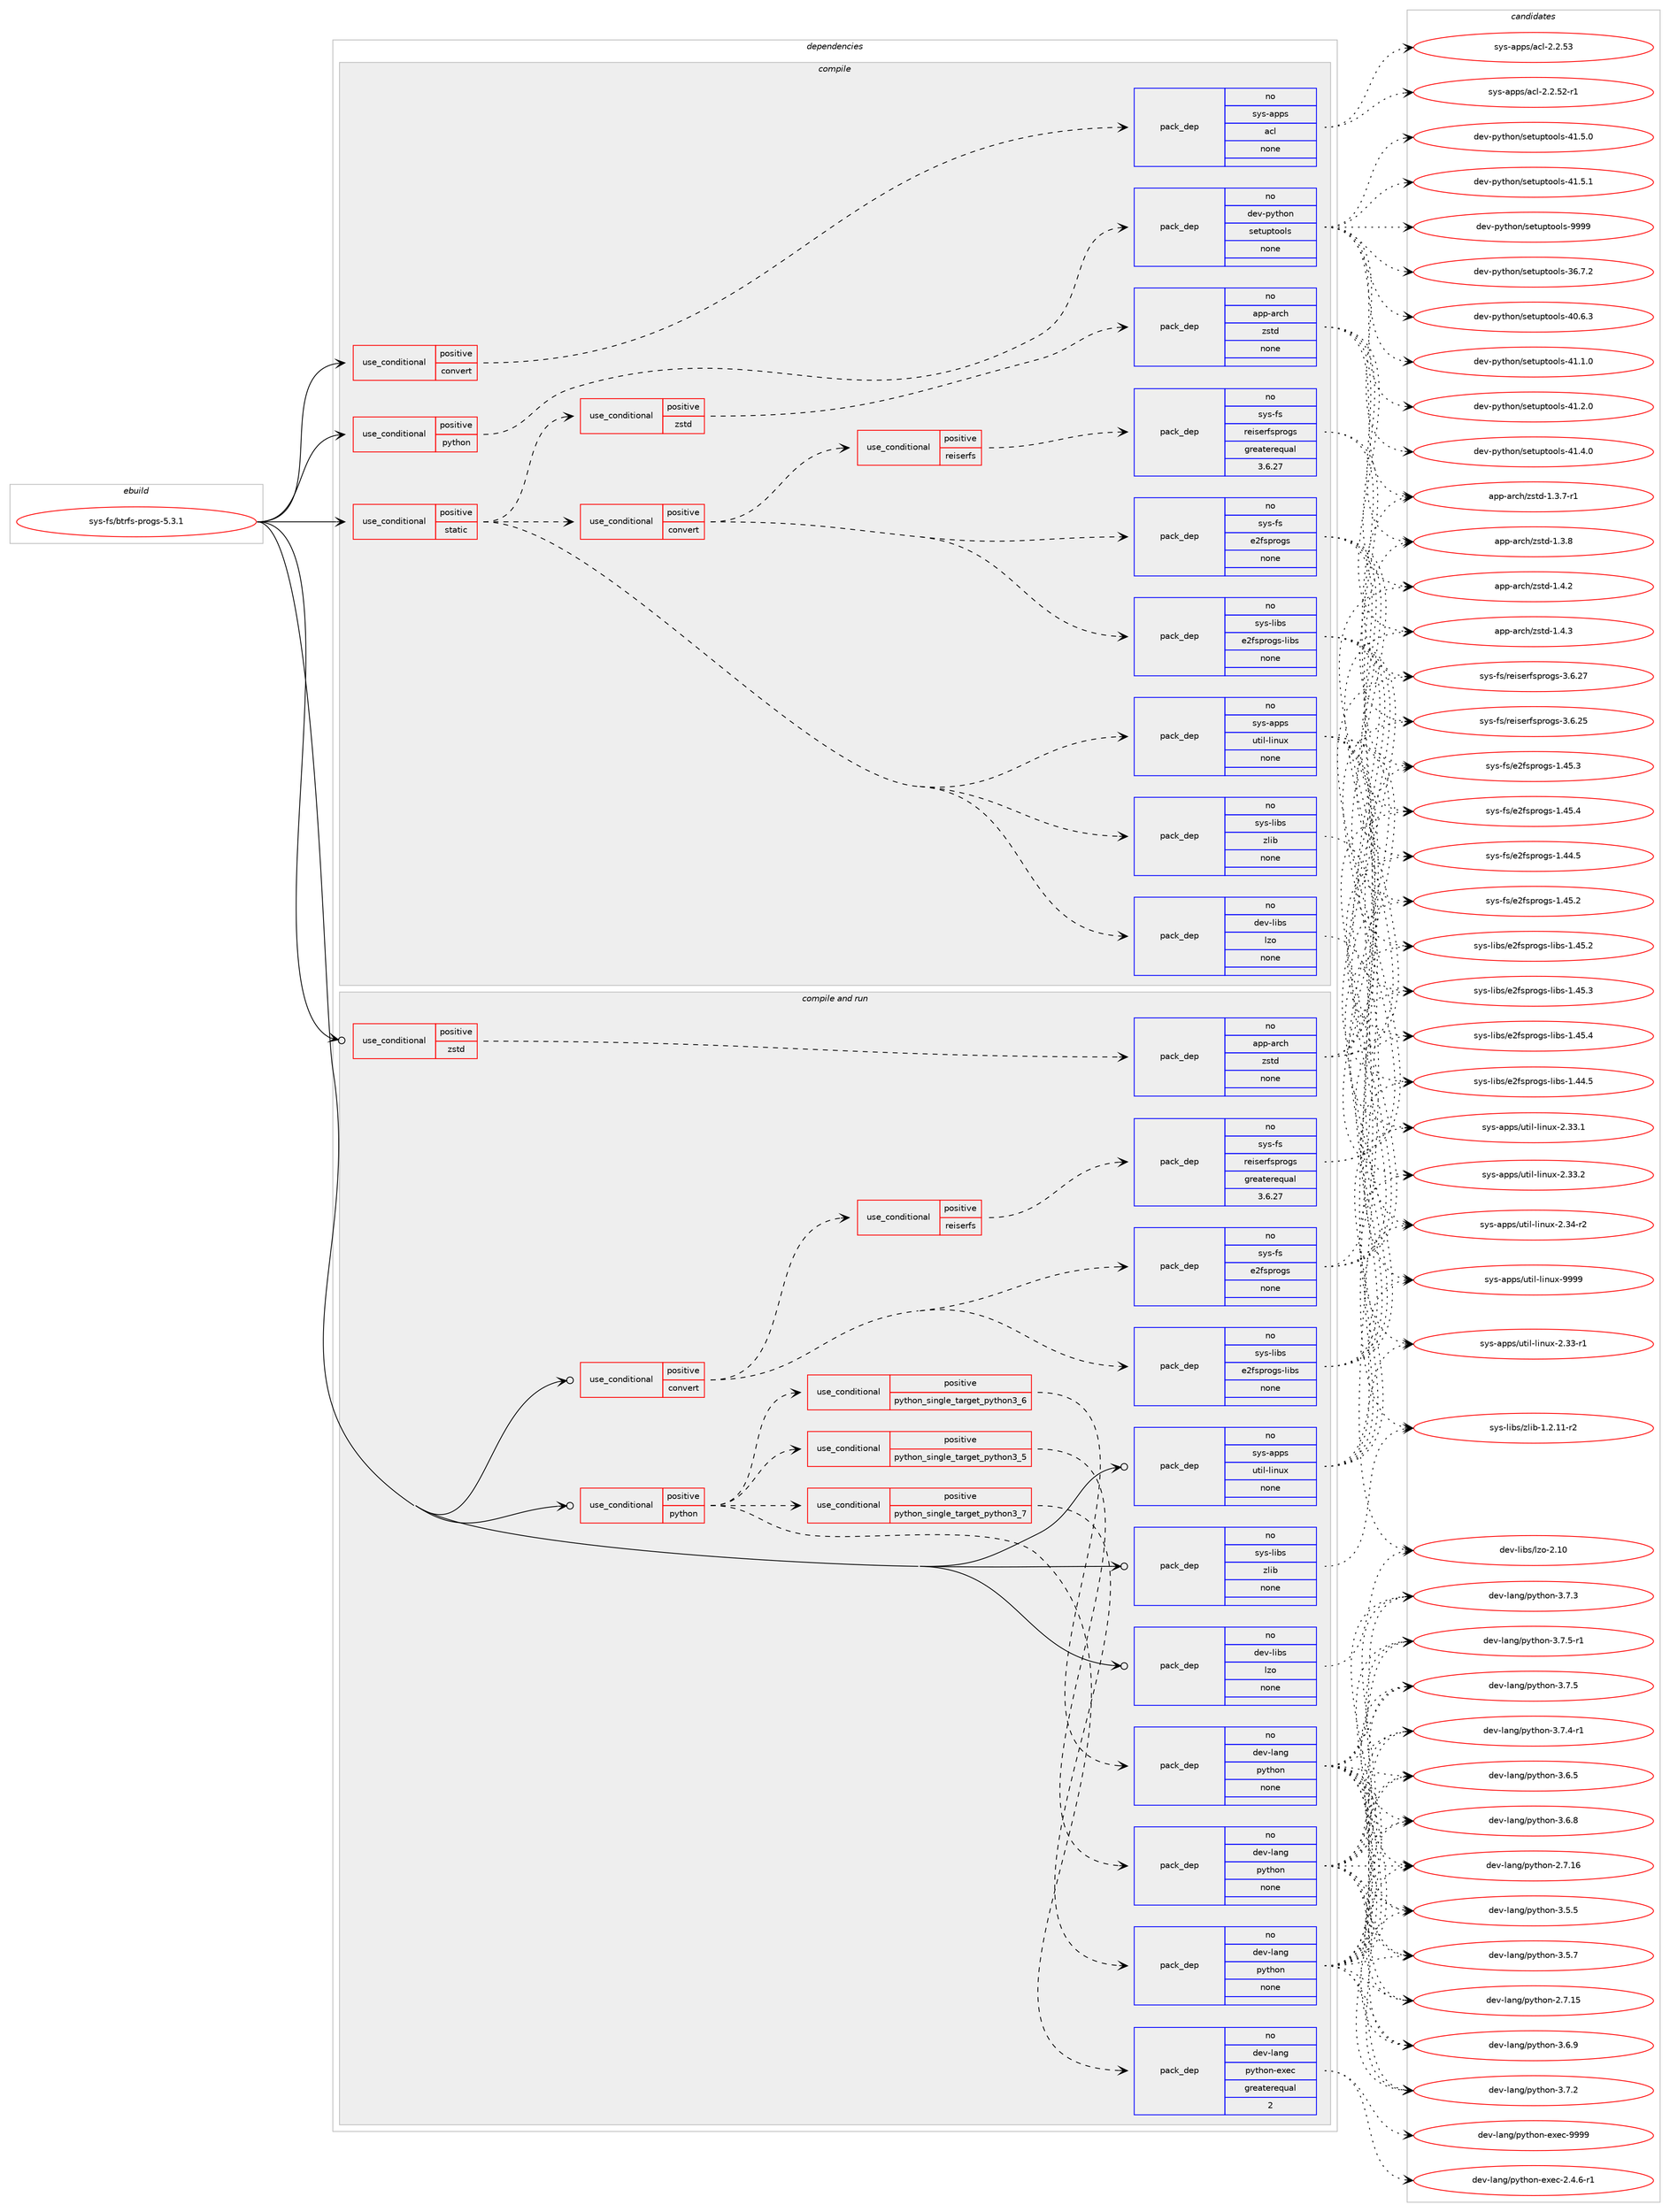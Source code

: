 digraph prolog {

# *************
# Graph options
# *************

newrank=true;
concentrate=true;
compound=true;
graph [rankdir=LR,fontname=Helvetica,fontsize=10,ranksep=1.5];#, ranksep=2.5, nodesep=0.2];
edge  [arrowhead=vee];
node  [fontname=Helvetica,fontsize=10];

# **********
# The ebuild
# **********

subgraph cluster_leftcol {
color=gray;
rank=same;
label=<<i>ebuild</i>>;
id [label="sys-fs/btrfs-progs-5.3.1", color=red, width=4, href="../sys-fs/btrfs-progs-5.3.1.svg"];
}

# ****************
# The dependencies
# ****************

subgraph cluster_midcol {
color=gray;
label=<<i>dependencies</i>>;
subgraph cluster_compile {
fillcolor="#eeeeee";
style=filled;
label=<<i>compile</i>>;
subgraph cond214216 {
dependency891350 [label=<<TABLE BORDER="0" CELLBORDER="1" CELLSPACING="0" CELLPADDING="4"><TR><TD ROWSPAN="3" CELLPADDING="10">use_conditional</TD></TR><TR><TD>positive</TD></TR><TR><TD>convert</TD></TR></TABLE>>, shape=none, color=red];
subgraph pack661517 {
dependency891351 [label=<<TABLE BORDER="0" CELLBORDER="1" CELLSPACING="0" CELLPADDING="4" WIDTH="220"><TR><TD ROWSPAN="6" CELLPADDING="30">pack_dep</TD></TR><TR><TD WIDTH="110">no</TD></TR><TR><TD>sys-apps</TD></TR><TR><TD>acl</TD></TR><TR><TD>none</TD></TR><TR><TD></TD></TR></TABLE>>, shape=none, color=blue];
}
dependency891350:e -> dependency891351:w [weight=20,style="dashed",arrowhead="vee"];
}
id:e -> dependency891350:w [weight=20,style="solid",arrowhead="vee"];
subgraph cond214217 {
dependency891352 [label=<<TABLE BORDER="0" CELLBORDER="1" CELLSPACING="0" CELLPADDING="4"><TR><TD ROWSPAN="3" CELLPADDING="10">use_conditional</TD></TR><TR><TD>positive</TD></TR><TR><TD>python</TD></TR></TABLE>>, shape=none, color=red];
subgraph pack661518 {
dependency891353 [label=<<TABLE BORDER="0" CELLBORDER="1" CELLSPACING="0" CELLPADDING="4" WIDTH="220"><TR><TD ROWSPAN="6" CELLPADDING="30">pack_dep</TD></TR><TR><TD WIDTH="110">no</TD></TR><TR><TD>dev-python</TD></TR><TR><TD>setuptools</TD></TR><TR><TD>none</TD></TR><TR><TD></TD></TR></TABLE>>, shape=none, color=blue];
}
dependency891352:e -> dependency891353:w [weight=20,style="dashed",arrowhead="vee"];
}
id:e -> dependency891352:w [weight=20,style="solid",arrowhead="vee"];
subgraph cond214218 {
dependency891354 [label=<<TABLE BORDER="0" CELLBORDER="1" CELLSPACING="0" CELLPADDING="4"><TR><TD ROWSPAN="3" CELLPADDING="10">use_conditional</TD></TR><TR><TD>positive</TD></TR><TR><TD>static</TD></TR></TABLE>>, shape=none, color=red];
subgraph pack661519 {
dependency891355 [label=<<TABLE BORDER="0" CELLBORDER="1" CELLSPACING="0" CELLPADDING="4" WIDTH="220"><TR><TD ROWSPAN="6" CELLPADDING="30">pack_dep</TD></TR><TR><TD WIDTH="110">no</TD></TR><TR><TD>dev-libs</TD></TR><TR><TD>lzo</TD></TR><TR><TD>none</TD></TR><TR><TD></TD></TR></TABLE>>, shape=none, color=blue];
}
dependency891354:e -> dependency891355:w [weight=20,style="dashed",arrowhead="vee"];
subgraph pack661520 {
dependency891356 [label=<<TABLE BORDER="0" CELLBORDER="1" CELLSPACING="0" CELLPADDING="4" WIDTH="220"><TR><TD ROWSPAN="6" CELLPADDING="30">pack_dep</TD></TR><TR><TD WIDTH="110">no</TD></TR><TR><TD>sys-apps</TD></TR><TR><TD>util-linux</TD></TR><TR><TD>none</TD></TR><TR><TD></TD></TR></TABLE>>, shape=none, color=blue];
}
dependency891354:e -> dependency891356:w [weight=20,style="dashed",arrowhead="vee"];
subgraph pack661521 {
dependency891357 [label=<<TABLE BORDER="0" CELLBORDER="1" CELLSPACING="0" CELLPADDING="4" WIDTH="220"><TR><TD ROWSPAN="6" CELLPADDING="30">pack_dep</TD></TR><TR><TD WIDTH="110">no</TD></TR><TR><TD>sys-libs</TD></TR><TR><TD>zlib</TD></TR><TR><TD>none</TD></TR><TR><TD></TD></TR></TABLE>>, shape=none, color=blue];
}
dependency891354:e -> dependency891357:w [weight=20,style="dashed",arrowhead="vee"];
subgraph cond214219 {
dependency891358 [label=<<TABLE BORDER="0" CELLBORDER="1" CELLSPACING="0" CELLPADDING="4"><TR><TD ROWSPAN="3" CELLPADDING="10">use_conditional</TD></TR><TR><TD>positive</TD></TR><TR><TD>convert</TD></TR></TABLE>>, shape=none, color=red];
subgraph pack661522 {
dependency891359 [label=<<TABLE BORDER="0" CELLBORDER="1" CELLSPACING="0" CELLPADDING="4" WIDTH="220"><TR><TD ROWSPAN="6" CELLPADDING="30">pack_dep</TD></TR><TR><TD WIDTH="110">no</TD></TR><TR><TD>sys-fs</TD></TR><TR><TD>e2fsprogs</TD></TR><TR><TD>none</TD></TR><TR><TD></TD></TR></TABLE>>, shape=none, color=blue];
}
dependency891358:e -> dependency891359:w [weight=20,style="dashed",arrowhead="vee"];
subgraph pack661523 {
dependency891360 [label=<<TABLE BORDER="0" CELLBORDER="1" CELLSPACING="0" CELLPADDING="4" WIDTH="220"><TR><TD ROWSPAN="6" CELLPADDING="30">pack_dep</TD></TR><TR><TD WIDTH="110">no</TD></TR><TR><TD>sys-libs</TD></TR><TR><TD>e2fsprogs-libs</TD></TR><TR><TD>none</TD></TR><TR><TD></TD></TR></TABLE>>, shape=none, color=blue];
}
dependency891358:e -> dependency891360:w [weight=20,style="dashed",arrowhead="vee"];
subgraph cond214220 {
dependency891361 [label=<<TABLE BORDER="0" CELLBORDER="1" CELLSPACING="0" CELLPADDING="4"><TR><TD ROWSPAN="3" CELLPADDING="10">use_conditional</TD></TR><TR><TD>positive</TD></TR><TR><TD>reiserfs</TD></TR></TABLE>>, shape=none, color=red];
subgraph pack661524 {
dependency891362 [label=<<TABLE BORDER="0" CELLBORDER="1" CELLSPACING="0" CELLPADDING="4" WIDTH="220"><TR><TD ROWSPAN="6" CELLPADDING="30">pack_dep</TD></TR><TR><TD WIDTH="110">no</TD></TR><TR><TD>sys-fs</TD></TR><TR><TD>reiserfsprogs</TD></TR><TR><TD>greaterequal</TD></TR><TR><TD>3.6.27</TD></TR></TABLE>>, shape=none, color=blue];
}
dependency891361:e -> dependency891362:w [weight=20,style="dashed",arrowhead="vee"];
}
dependency891358:e -> dependency891361:w [weight=20,style="dashed",arrowhead="vee"];
}
dependency891354:e -> dependency891358:w [weight=20,style="dashed",arrowhead="vee"];
subgraph cond214221 {
dependency891363 [label=<<TABLE BORDER="0" CELLBORDER="1" CELLSPACING="0" CELLPADDING="4"><TR><TD ROWSPAN="3" CELLPADDING="10">use_conditional</TD></TR><TR><TD>positive</TD></TR><TR><TD>zstd</TD></TR></TABLE>>, shape=none, color=red];
subgraph pack661525 {
dependency891364 [label=<<TABLE BORDER="0" CELLBORDER="1" CELLSPACING="0" CELLPADDING="4" WIDTH="220"><TR><TD ROWSPAN="6" CELLPADDING="30">pack_dep</TD></TR><TR><TD WIDTH="110">no</TD></TR><TR><TD>app-arch</TD></TR><TR><TD>zstd</TD></TR><TR><TD>none</TD></TR><TR><TD></TD></TR></TABLE>>, shape=none, color=blue];
}
dependency891363:e -> dependency891364:w [weight=20,style="dashed",arrowhead="vee"];
}
dependency891354:e -> dependency891363:w [weight=20,style="dashed",arrowhead="vee"];
}
id:e -> dependency891354:w [weight=20,style="solid",arrowhead="vee"];
}
subgraph cluster_compileandrun {
fillcolor="#eeeeee";
style=filled;
label=<<i>compile and run</i>>;
subgraph cond214222 {
dependency891365 [label=<<TABLE BORDER="0" CELLBORDER="1" CELLSPACING="0" CELLPADDING="4"><TR><TD ROWSPAN="3" CELLPADDING="10">use_conditional</TD></TR><TR><TD>positive</TD></TR><TR><TD>convert</TD></TR></TABLE>>, shape=none, color=red];
subgraph pack661526 {
dependency891366 [label=<<TABLE BORDER="0" CELLBORDER="1" CELLSPACING="0" CELLPADDING="4" WIDTH="220"><TR><TD ROWSPAN="6" CELLPADDING="30">pack_dep</TD></TR><TR><TD WIDTH="110">no</TD></TR><TR><TD>sys-fs</TD></TR><TR><TD>e2fsprogs</TD></TR><TR><TD>none</TD></TR><TR><TD></TD></TR></TABLE>>, shape=none, color=blue];
}
dependency891365:e -> dependency891366:w [weight=20,style="dashed",arrowhead="vee"];
subgraph pack661527 {
dependency891367 [label=<<TABLE BORDER="0" CELLBORDER="1" CELLSPACING="0" CELLPADDING="4" WIDTH="220"><TR><TD ROWSPAN="6" CELLPADDING="30">pack_dep</TD></TR><TR><TD WIDTH="110">no</TD></TR><TR><TD>sys-libs</TD></TR><TR><TD>e2fsprogs-libs</TD></TR><TR><TD>none</TD></TR><TR><TD></TD></TR></TABLE>>, shape=none, color=blue];
}
dependency891365:e -> dependency891367:w [weight=20,style="dashed",arrowhead="vee"];
subgraph cond214223 {
dependency891368 [label=<<TABLE BORDER="0" CELLBORDER="1" CELLSPACING="0" CELLPADDING="4"><TR><TD ROWSPAN="3" CELLPADDING="10">use_conditional</TD></TR><TR><TD>positive</TD></TR><TR><TD>reiserfs</TD></TR></TABLE>>, shape=none, color=red];
subgraph pack661528 {
dependency891369 [label=<<TABLE BORDER="0" CELLBORDER="1" CELLSPACING="0" CELLPADDING="4" WIDTH="220"><TR><TD ROWSPAN="6" CELLPADDING="30">pack_dep</TD></TR><TR><TD WIDTH="110">no</TD></TR><TR><TD>sys-fs</TD></TR><TR><TD>reiserfsprogs</TD></TR><TR><TD>greaterequal</TD></TR><TR><TD>3.6.27</TD></TR></TABLE>>, shape=none, color=blue];
}
dependency891368:e -> dependency891369:w [weight=20,style="dashed",arrowhead="vee"];
}
dependency891365:e -> dependency891368:w [weight=20,style="dashed",arrowhead="vee"];
}
id:e -> dependency891365:w [weight=20,style="solid",arrowhead="odotvee"];
subgraph cond214224 {
dependency891370 [label=<<TABLE BORDER="0" CELLBORDER="1" CELLSPACING="0" CELLPADDING="4"><TR><TD ROWSPAN="3" CELLPADDING="10">use_conditional</TD></TR><TR><TD>positive</TD></TR><TR><TD>python</TD></TR></TABLE>>, shape=none, color=red];
subgraph cond214225 {
dependency891371 [label=<<TABLE BORDER="0" CELLBORDER="1" CELLSPACING="0" CELLPADDING="4"><TR><TD ROWSPAN="3" CELLPADDING="10">use_conditional</TD></TR><TR><TD>positive</TD></TR><TR><TD>python_single_target_python3_5</TD></TR></TABLE>>, shape=none, color=red];
subgraph pack661529 {
dependency891372 [label=<<TABLE BORDER="0" CELLBORDER="1" CELLSPACING="0" CELLPADDING="4" WIDTH="220"><TR><TD ROWSPAN="6" CELLPADDING="30">pack_dep</TD></TR><TR><TD WIDTH="110">no</TD></TR><TR><TD>dev-lang</TD></TR><TR><TD>python</TD></TR><TR><TD>none</TD></TR><TR><TD></TD></TR></TABLE>>, shape=none, color=blue];
}
dependency891371:e -> dependency891372:w [weight=20,style="dashed",arrowhead="vee"];
}
dependency891370:e -> dependency891371:w [weight=20,style="dashed",arrowhead="vee"];
subgraph cond214226 {
dependency891373 [label=<<TABLE BORDER="0" CELLBORDER="1" CELLSPACING="0" CELLPADDING="4"><TR><TD ROWSPAN="3" CELLPADDING="10">use_conditional</TD></TR><TR><TD>positive</TD></TR><TR><TD>python_single_target_python3_6</TD></TR></TABLE>>, shape=none, color=red];
subgraph pack661530 {
dependency891374 [label=<<TABLE BORDER="0" CELLBORDER="1" CELLSPACING="0" CELLPADDING="4" WIDTH="220"><TR><TD ROWSPAN="6" CELLPADDING="30">pack_dep</TD></TR><TR><TD WIDTH="110">no</TD></TR><TR><TD>dev-lang</TD></TR><TR><TD>python</TD></TR><TR><TD>none</TD></TR><TR><TD></TD></TR></TABLE>>, shape=none, color=blue];
}
dependency891373:e -> dependency891374:w [weight=20,style="dashed",arrowhead="vee"];
}
dependency891370:e -> dependency891373:w [weight=20,style="dashed",arrowhead="vee"];
subgraph cond214227 {
dependency891375 [label=<<TABLE BORDER="0" CELLBORDER="1" CELLSPACING="0" CELLPADDING="4"><TR><TD ROWSPAN="3" CELLPADDING="10">use_conditional</TD></TR><TR><TD>positive</TD></TR><TR><TD>python_single_target_python3_7</TD></TR></TABLE>>, shape=none, color=red];
subgraph pack661531 {
dependency891376 [label=<<TABLE BORDER="0" CELLBORDER="1" CELLSPACING="0" CELLPADDING="4" WIDTH="220"><TR><TD ROWSPAN="6" CELLPADDING="30">pack_dep</TD></TR><TR><TD WIDTH="110">no</TD></TR><TR><TD>dev-lang</TD></TR><TR><TD>python</TD></TR><TR><TD>none</TD></TR><TR><TD></TD></TR></TABLE>>, shape=none, color=blue];
}
dependency891375:e -> dependency891376:w [weight=20,style="dashed",arrowhead="vee"];
}
dependency891370:e -> dependency891375:w [weight=20,style="dashed",arrowhead="vee"];
subgraph pack661532 {
dependency891377 [label=<<TABLE BORDER="0" CELLBORDER="1" CELLSPACING="0" CELLPADDING="4" WIDTH="220"><TR><TD ROWSPAN="6" CELLPADDING="30">pack_dep</TD></TR><TR><TD WIDTH="110">no</TD></TR><TR><TD>dev-lang</TD></TR><TR><TD>python-exec</TD></TR><TR><TD>greaterequal</TD></TR><TR><TD>2</TD></TR></TABLE>>, shape=none, color=blue];
}
dependency891370:e -> dependency891377:w [weight=20,style="dashed",arrowhead="vee"];
}
id:e -> dependency891370:w [weight=20,style="solid",arrowhead="odotvee"];
subgraph cond214228 {
dependency891378 [label=<<TABLE BORDER="0" CELLBORDER="1" CELLSPACING="0" CELLPADDING="4"><TR><TD ROWSPAN="3" CELLPADDING="10">use_conditional</TD></TR><TR><TD>positive</TD></TR><TR><TD>zstd</TD></TR></TABLE>>, shape=none, color=red];
subgraph pack661533 {
dependency891379 [label=<<TABLE BORDER="0" CELLBORDER="1" CELLSPACING="0" CELLPADDING="4" WIDTH="220"><TR><TD ROWSPAN="6" CELLPADDING="30">pack_dep</TD></TR><TR><TD WIDTH="110">no</TD></TR><TR><TD>app-arch</TD></TR><TR><TD>zstd</TD></TR><TR><TD>none</TD></TR><TR><TD></TD></TR></TABLE>>, shape=none, color=blue];
}
dependency891378:e -> dependency891379:w [weight=20,style="dashed",arrowhead="vee"];
}
id:e -> dependency891378:w [weight=20,style="solid",arrowhead="odotvee"];
subgraph pack661534 {
dependency891380 [label=<<TABLE BORDER="0" CELLBORDER="1" CELLSPACING="0" CELLPADDING="4" WIDTH="220"><TR><TD ROWSPAN="6" CELLPADDING="30">pack_dep</TD></TR><TR><TD WIDTH="110">no</TD></TR><TR><TD>dev-libs</TD></TR><TR><TD>lzo</TD></TR><TR><TD>none</TD></TR><TR><TD></TD></TR></TABLE>>, shape=none, color=blue];
}
id:e -> dependency891380:w [weight=20,style="solid",arrowhead="odotvee"];
subgraph pack661535 {
dependency891381 [label=<<TABLE BORDER="0" CELLBORDER="1" CELLSPACING="0" CELLPADDING="4" WIDTH="220"><TR><TD ROWSPAN="6" CELLPADDING="30">pack_dep</TD></TR><TR><TD WIDTH="110">no</TD></TR><TR><TD>sys-apps</TD></TR><TR><TD>util-linux</TD></TR><TR><TD>none</TD></TR><TR><TD></TD></TR></TABLE>>, shape=none, color=blue];
}
id:e -> dependency891381:w [weight=20,style="solid",arrowhead="odotvee"];
subgraph pack661536 {
dependency891382 [label=<<TABLE BORDER="0" CELLBORDER="1" CELLSPACING="0" CELLPADDING="4" WIDTH="220"><TR><TD ROWSPAN="6" CELLPADDING="30">pack_dep</TD></TR><TR><TD WIDTH="110">no</TD></TR><TR><TD>sys-libs</TD></TR><TR><TD>zlib</TD></TR><TR><TD>none</TD></TR><TR><TD></TD></TR></TABLE>>, shape=none, color=blue];
}
id:e -> dependency891382:w [weight=20,style="solid",arrowhead="odotvee"];
}
subgraph cluster_run {
fillcolor="#eeeeee";
style=filled;
label=<<i>run</i>>;
}
}

# **************
# The candidates
# **************

subgraph cluster_choices {
rank=same;
color=gray;
label=<<i>candidates</i>>;

subgraph choice661517 {
color=black;
nodesep=1;
choice1151211154597112112115479799108455046504653504511449 [label="sys-apps/acl-2.2.52-r1", color=red, width=4,href="../sys-apps/acl-2.2.52-r1.svg"];
choice115121115459711211211547979910845504650465351 [label="sys-apps/acl-2.2.53", color=red, width=4,href="../sys-apps/acl-2.2.53.svg"];
dependency891351:e -> choice1151211154597112112115479799108455046504653504511449:w [style=dotted,weight="100"];
dependency891351:e -> choice115121115459711211211547979910845504650465351:w [style=dotted,weight="100"];
}
subgraph choice661518 {
color=black;
nodesep=1;
choice100101118451121211161041111104711510111611711211611111110811545515446554650 [label="dev-python/setuptools-36.7.2", color=red, width=4,href="../dev-python/setuptools-36.7.2.svg"];
choice100101118451121211161041111104711510111611711211611111110811545524846544651 [label="dev-python/setuptools-40.6.3", color=red, width=4,href="../dev-python/setuptools-40.6.3.svg"];
choice100101118451121211161041111104711510111611711211611111110811545524946494648 [label="dev-python/setuptools-41.1.0", color=red, width=4,href="../dev-python/setuptools-41.1.0.svg"];
choice100101118451121211161041111104711510111611711211611111110811545524946504648 [label="dev-python/setuptools-41.2.0", color=red, width=4,href="../dev-python/setuptools-41.2.0.svg"];
choice100101118451121211161041111104711510111611711211611111110811545524946524648 [label="dev-python/setuptools-41.4.0", color=red, width=4,href="../dev-python/setuptools-41.4.0.svg"];
choice100101118451121211161041111104711510111611711211611111110811545524946534648 [label="dev-python/setuptools-41.5.0", color=red, width=4,href="../dev-python/setuptools-41.5.0.svg"];
choice100101118451121211161041111104711510111611711211611111110811545524946534649 [label="dev-python/setuptools-41.5.1", color=red, width=4,href="../dev-python/setuptools-41.5.1.svg"];
choice10010111845112121116104111110471151011161171121161111111081154557575757 [label="dev-python/setuptools-9999", color=red, width=4,href="../dev-python/setuptools-9999.svg"];
dependency891353:e -> choice100101118451121211161041111104711510111611711211611111110811545515446554650:w [style=dotted,weight="100"];
dependency891353:e -> choice100101118451121211161041111104711510111611711211611111110811545524846544651:w [style=dotted,weight="100"];
dependency891353:e -> choice100101118451121211161041111104711510111611711211611111110811545524946494648:w [style=dotted,weight="100"];
dependency891353:e -> choice100101118451121211161041111104711510111611711211611111110811545524946504648:w [style=dotted,weight="100"];
dependency891353:e -> choice100101118451121211161041111104711510111611711211611111110811545524946524648:w [style=dotted,weight="100"];
dependency891353:e -> choice100101118451121211161041111104711510111611711211611111110811545524946534648:w [style=dotted,weight="100"];
dependency891353:e -> choice100101118451121211161041111104711510111611711211611111110811545524946534649:w [style=dotted,weight="100"];
dependency891353:e -> choice10010111845112121116104111110471151011161171121161111111081154557575757:w [style=dotted,weight="100"];
}
subgraph choice661519 {
color=black;
nodesep=1;
choice1001011184510810598115471081221114550464948 [label="dev-libs/lzo-2.10", color=red, width=4,href="../dev-libs/lzo-2.10.svg"];
dependency891355:e -> choice1001011184510810598115471081221114550464948:w [style=dotted,weight="100"];
}
subgraph choice661520 {
color=black;
nodesep=1;
choice1151211154597112112115471171161051084510810511011712045504651514511449 [label="sys-apps/util-linux-2.33-r1", color=red, width=4,href="../sys-apps/util-linux-2.33-r1.svg"];
choice1151211154597112112115471171161051084510810511011712045504651514649 [label="sys-apps/util-linux-2.33.1", color=red, width=4,href="../sys-apps/util-linux-2.33.1.svg"];
choice1151211154597112112115471171161051084510810511011712045504651514650 [label="sys-apps/util-linux-2.33.2", color=red, width=4,href="../sys-apps/util-linux-2.33.2.svg"];
choice1151211154597112112115471171161051084510810511011712045504651524511450 [label="sys-apps/util-linux-2.34-r2", color=red, width=4,href="../sys-apps/util-linux-2.34-r2.svg"];
choice115121115459711211211547117116105108451081051101171204557575757 [label="sys-apps/util-linux-9999", color=red, width=4,href="../sys-apps/util-linux-9999.svg"];
dependency891356:e -> choice1151211154597112112115471171161051084510810511011712045504651514511449:w [style=dotted,weight="100"];
dependency891356:e -> choice1151211154597112112115471171161051084510810511011712045504651514649:w [style=dotted,weight="100"];
dependency891356:e -> choice1151211154597112112115471171161051084510810511011712045504651514650:w [style=dotted,weight="100"];
dependency891356:e -> choice1151211154597112112115471171161051084510810511011712045504651524511450:w [style=dotted,weight="100"];
dependency891356:e -> choice115121115459711211211547117116105108451081051101171204557575757:w [style=dotted,weight="100"];
}
subgraph choice661521 {
color=black;
nodesep=1;
choice11512111545108105981154712210810598454946504649494511450 [label="sys-libs/zlib-1.2.11-r2", color=red, width=4,href="../sys-libs/zlib-1.2.11-r2.svg"];
dependency891357:e -> choice11512111545108105981154712210810598454946504649494511450:w [style=dotted,weight="100"];
}
subgraph choice661522 {
color=black;
nodesep=1;
choice11512111545102115471015010211511211411110311545494652524653 [label="sys-fs/e2fsprogs-1.44.5", color=red, width=4,href="../sys-fs/e2fsprogs-1.44.5.svg"];
choice11512111545102115471015010211511211411110311545494652534650 [label="sys-fs/e2fsprogs-1.45.2", color=red, width=4,href="../sys-fs/e2fsprogs-1.45.2.svg"];
choice11512111545102115471015010211511211411110311545494652534651 [label="sys-fs/e2fsprogs-1.45.3", color=red, width=4,href="../sys-fs/e2fsprogs-1.45.3.svg"];
choice11512111545102115471015010211511211411110311545494652534652 [label="sys-fs/e2fsprogs-1.45.4", color=red, width=4,href="../sys-fs/e2fsprogs-1.45.4.svg"];
dependency891359:e -> choice11512111545102115471015010211511211411110311545494652524653:w [style=dotted,weight="100"];
dependency891359:e -> choice11512111545102115471015010211511211411110311545494652534650:w [style=dotted,weight="100"];
dependency891359:e -> choice11512111545102115471015010211511211411110311545494652534651:w [style=dotted,weight="100"];
dependency891359:e -> choice11512111545102115471015010211511211411110311545494652534652:w [style=dotted,weight="100"];
}
subgraph choice661523 {
color=black;
nodesep=1;
choice11512111545108105981154710150102115112114111103115451081059811545494652524653 [label="sys-libs/e2fsprogs-libs-1.44.5", color=red, width=4,href="../sys-libs/e2fsprogs-libs-1.44.5.svg"];
choice11512111545108105981154710150102115112114111103115451081059811545494652534650 [label="sys-libs/e2fsprogs-libs-1.45.2", color=red, width=4,href="../sys-libs/e2fsprogs-libs-1.45.2.svg"];
choice11512111545108105981154710150102115112114111103115451081059811545494652534651 [label="sys-libs/e2fsprogs-libs-1.45.3", color=red, width=4,href="../sys-libs/e2fsprogs-libs-1.45.3.svg"];
choice11512111545108105981154710150102115112114111103115451081059811545494652534652 [label="sys-libs/e2fsprogs-libs-1.45.4", color=red, width=4,href="../sys-libs/e2fsprogs-libs-1.45.4.svg"];
dependency891360:e -> choice11512111545108105981154710150102115112114111103115451081059811545494652524653:w [style=dotted,weight="100"];
dependency891360:e -> choice11512111545108105981154710150102115112114111103115451081059811545494652534650:w [style=dotted,weight="100"];
dependency891360:e -> choice11512111545108105981154710150102115112114111103115451081059811545494652534651:w [style=dotted,weight="100"];
dependency891360:e -> choice11512111545108105981154710150102115112114111103115451081059811545494652534652:w [style=dotted,weight="100"];
}
subgraph choice661524 {
color=black;
nodesep=1;
choice115121115451021154711410110511510111410211511211411110311545514654465053 [label="sys-fs/reiserfsprogs-3.6.25", color=red, width=4,href="../sys-fs/reiserfsprogs-3.6.25.svg"];
choice115121115451021154711410110511510111410211511211411110311545514654465055 [label="sys-fs/reiserfsprogs-3.6.27", color=red, width=4,href="../sys-fs/reiserfsprogs-3.6.27.svg"];
dependency891362:e -> choice115121115451021154711410110511510111410211511211411110311545514654465053:w [style=dotted,weight="100"];
dependency891362:e -> choice115121115451021154711410110511510111410211511211411110311545514654465055:w [style=dotted,weight="100"];
}
subgraph choice661525 {
color=black;
nodesep=1;
choice97112112459711499104471221151161004549465146554511449 [label="app-arch/zstd-1.3.7-r1", color=red, width=4,href="../app-arch/zstd-1.3.7-r1.svg"];
choice9711211245971149910447122115116100454946514656 [label="app-arch/zstd-1.3.8", color=red, width=4,href="../app-arch/zstd-1.3.8.svg"];
choice9711211245971149910447122115116100454946524650 [label="app-arch/zstd-1.4.2", color=red, width=4,href="../app-arch/zstd-1.4.2.svg"];
choice9711211245971149910447122115116100454946524651 [label="app-arch/zstd-1.4.3", color=red, width=4,href="../app-arch/zstd-1.4.3.svg"];
dependency891364:e -> choice97112112459711499104471221151161004549465146554511449:w [style=dotted,weight="100"];
dependency891364:e -> choice9711211245971149910447122115116100454946514656:w [style=dotted,weight="100"];
dependency891364:e -> choice9711211245971149910447122115116100454946524650:w [style=dotted,weight="100"];
dependency891364:e -> choice9711211245971149910447122115116100454946524651:w [style=dotted,weight="100"];
}
subgraph choice661526 {
color=black;
nodesep=1;
choice11512111545102115471015010211511211411110311545494652524653 [label="sys-fs/e2fsprogs-1.44.5", color=red, width=4,href="../sys-fs/e2fsprogs-1.44.5.svg"];
choice11512111545102115471015010211511211411110311545494652534650 [label="sys-fs/e2fsprogs-1.45.2", color=red, width=4,href="../sys-fs/e2fsprogs-1.45.2.svg"];
choice11512111545102115471015010211511211411110311545494652534651 [label="sys-fs/e2fsprogs-1.45.3", color=red, width=4,href="../sys-fs/e2fsprogs-1.45.3.svg"];
choice11512111545102115471015010211511211411110311545494652534652 [label="sys-fs/e2fsprogs-1.45.4", color=red, width=4,href="../sys-fs/e2fsprogs-1.45.4.svg"];
dependency891366:e -> choice11512111545102115471015010211511211411110311545494652524653:w [style=dotted,weight="100"];
dependency891366:e -> choice11512111545102115471015010211511211411110311545494652534650:w [style=dotted,weight="100"];
dependency891366:e -> choice11512111545102115471015010211511211411110311545494652534651:w [style=dotted,weight="100"];
dependency891366:e -> choice11512111545102115471015010211511211411110311545494652534652:w [style=dotted,weight="100"];
}
subgraph choice661527 {
color=black;
nodesep=1;
choice11512111545108105981154710150102115112114111103115451081059811545494652524653 [label="sys-libs/e2fsprogs-libs-1.44.5", color=red, width=4,href="../sys-libs/e2fsprogs-libs-1.44.5.svg"];
choice11512111545108105981154710150102115112114111103115451081059811545494652534650 [label="sys-libs/e2fsprogs-libs-1.45.2", color=red, width=4,href="../sys-libs/e2fsprogs-libs-1.45.2.svg"];
choice11512111545108105981154710150102115112114111103115451081059811545494652534651 [label="sys-libs/e2fsprogs-libs-1.45.3", color=red, width=4,href="../sys-libs/e2fsprogs-libs-1.45.3.svg"];
choice11512111545108105981154710150102115112114111103115451081059811545494652534652 [label="sys-libs/e2fsprogs-libs-1.45.4", color=red, width=4,href="../sys-libs/e2fsprogs-libs-1.45.4.svg"];
dependency891367:e -> choice11512111545108105981154710150102115112114111103115451081059811545494652524653:w [style=dotted,weight="100"];
dependency891367:e -> choice11512111545108105981154710150102115112114111103115451081059811545494652534650:w [style=dotted,weight="100"];
dependency891367:e -> choice11512111545108105981154710150102115112114111103115451081059811545494652534651:w [style=dotted,weight="100"];
dependency891367:e -> choice11512111545108105981154710150102115112114111103115451081059811545494652534652:w [style=dotted,weight="100"];
}
subgraph choice661528 {
color=black;
nodesep=1;
choice115121115451021154711410110511510111410211511211411110311545514654465053 [label="sys-fs/reiserfsprogs-3.6.25", color=red, width=4,href="../sys-fs/reiserfsprogs-3.6.25.svg"];
choice115121115451021154711410110511510111410211511211411110311545514654465055 [label="sys-fs/reiserfsprogs-3.6.27", color=red, width=4,href="../sys-fs/reiserfsprogs-3.6.27.svg"];
dependency891369:e -> choice115121115451021154711410110511510111410211511211411110311545514654465053:w [style=dotted,weight="100"];
dependency891369:e -> choice115121115451021154711410110511510111410211511211411110311545514654465055:w [style=dotted,weight="100"];
}
subgraph choice661529 {
color=black;
nodesep=1;
choice10010111845108971101034711212111610411111045504655464953 [label="dev-lang/python-2.7.15", color=red, width=4,href="../dev-lang/python-2.7.15.svg"];
choice10010111845108971101034711212111610411111045504655464954 [label="dev-lang/python-2.7.16", color=red, width=4,href="../dev-lang/python-2.7.16.svg"];
choice100101118451089711010347112121116104111110455146534653 [label="dev-lang/python-3.5.5", color=red, width=4,href="../dev-lang/python-3.5.5.svg"];
choice100101118451089711010347112121116104111110455146534655 [label="dev-lang/python-3.5.7", color=red, width=4,href="../dev-lang/python-3.5.7.svg"];
choice100101118451089711010347112121116104111110455146544653 [label="dev-lang/python-3.6.5", color=red, width=4,href="../dev-lang/python-3.6.5.svg"];
choice100101118451089711010347112121116104111110455146544656 [label="dev-lang/python-3.6.8", color=red, width=4,href="../dev-lang/python-3.6.8.svg"];
choice100101118451089711010347112121116104111110455146544657 [label="dev-lang/python-3.6.9", color=red, width=4,href="../dev-lang/python-3.6.9.svg"];
choice100101118451089711010347112121116104111110455146554650 [label="dev-lang/python-3.7.2", color=red, width=4,href="../dev-lang/python-3.7.2.svg"];
choice100101118451089711010347112121116104111110455146554651 [label="dev-lang/python-3.7.3", color=red, width=4,href="../dev-lang/python-3.7.3.svg"];
choice1001011184510897110103471121211161041111104551465546524511449 [label="dev-lang/python-3.7.4-r1", color=red, width=4,href="../dev-lang/python-3.7.4-r1.svg"];
choice100101118451089711010347112121116104111110455146554653 [label="dev-lang/python-3.7.5", color=red, width=4,href="../dev-lang/python-3.7.5.svg"];
choice1001011184510897110103471121211161041111104551465546534511449 [label="dev-lang/python-3.7.5-r1", color=red, width=4,href="../dev-lang/python-3.7.5-r1.svg"];
dependency891372:e -> choice10010111845108971101034711212111610411111045504655464953:w [style=dotted,weight="100"];
dependency891372:e -> choice10010111845108971101034711212111610411111045504655464954:w [style=dotted,weight="100"];
dependency891372:e -> choice100101118451089711010347112121116104111110455146534653:w [style=dotted,weight="100"];
dependency891372:e -> choice100101118451089711010347112121116104111110455146534655:w [style=dotted,weight="100"];
dependency891372:e -> choice100101118451089711010347112121116104111110455146544653:w [style=dotted,weight="100"];
dependency891372:e -> choice100101118451089711010347112121116104111110455146544656:w [style=dotted,weight="100"];
dependency891372:e -> choice100101118451089711010347112121116104111110455146544657:w [style=dotted,weight="100"];
dependency891372:e -> choice100101118451089711010347112121116104111110455146554650:w [style=dotted,weight="100"];
dependency891372:e -> choice100101118451089711010347112121116104111110455146554651:w [style=dotted,weight="100"];
dependency891372:e -> choice1001011184510897110103471121211161041111104551465546524511449:w [style=dotted,weight="100"];
dependency891372:e -> choice100101118451089711010347112121116104111110455146554653:w [style=dotted,weight="100"];
dependency891372:e -> choice1001011184510897110103471121211161041111104551465546534511449:w [style=dotted,weight="100"];
}
subgraph choice661530 {
color=black;
nodesep=1;
choice10010111845108971101034711212111610411111045504655464953 [label="dev-lang/python-2.7.15", color=red, width=4,href="../dev-lang/python-2.7.15.svg"];
choice10010111845108971101034711212111610411111045504655464954 [label="dev-lang/python-2.7.16", color=red, width=4,href="../dev-lang/python-2.7.16.svg"];
choice100101118451089711010347112121116104111110455146534653 [label="dev-lang/python-3.5.5", color=red, width=4,href="../dev-lang/python-3.5.5.svg"];
choice100101118451089711010347112121116104111110455146534655 [label="dev-lang/python-3.5.7", color=red, width=4,href="../dev-lang/python-3.5.7.svg"];
choice100101118451089711010347112121116104111110455146544653 [label="dev-lang/python-3.6.5", color=red, width=4,href="../dev-lang/python-3.6.5.svg"];
choice100101118451089711010347112121116104111110455146544656 [label="dev-lang/python-3.6.8", color=red, width=4,href="../dev-lang/python-3.6.8.svg"];
choice100101118451089711010347112121116104111110455146544657 [label="dev-lang/python-3.6.9", color=red, width=4,href="../dev-lang/python-3.6.9.svg"];
choice100101118451089711010347112121116104111110455146554650 [label="dev-lang/python-3.7.2", color=red, width=4,href="../dev-lang/python-3.7.2.svg"];
choice100101118451089711010347112121116104111110455146554651 [label="dev-lang/python-3.7.3", color=red, width=4,href="../dev-lang/python-3.7.3.svg"];
choice1001011184510897110103471121211161041111104551465546524511449 [label="dev-lang/python-3.7.4-r1", color=red, width=4,href="../dev-lang/python-3.7.4-r1.svg"];
choice100101118451089711010347112121116104111110455146554653 [label="dev-lang/python-3.7.5", color=red, width=4,href="../dev-lang/python-3.7.5.svg"];
choice1001011184510897110103471121211161041111104551465546534511449 [label="dev-lang/python-3.7.5-r1", color=red, width=4,href="../dev-lang/python-3.7.5-r1.svg"];
dependency891374:e -> choice10010111845108971101034711212111610411111045504655464953:w [style=dotted,weight="100"];
dependency891374:e -> choice10010111845108971101034711212111610411111045504655464954:w [style=dotted,weight="100"];
dependency891374:e -> choice100101118451089711010347112121116104111110455146534653:w [style=dotted,weight="100"];
dependency891374:e -> choice100101118451089711010347112121116104111110455146534655:w [style=dotted,weight="100"];
dependency891374:e -> choice100101118451089711010347112121116104111110455146544653:w [style=dotted,weight="100"];
dependency891374:e -> choice100101118451089711010347112121116104111110455146544656:w [style=dotted,weight="100"];
dependency891374:e -> choice100101118451089711010347112121116104111110455146544657:w [style=dotted,weight="100"];
dependency891374:e -> choice100101118451089711010347112121116104111110455146554650:w [style=dotted,weight="100"];
dependency891374:e -> choice100101118451089711010347112121116104111110455146554651:w [style=dotted,weight="100"];
dependency891374:e -> choice1001011184510897110103471121211161041111104551465546524511449:w [style=dotted,weight="100"];
dependency891374:e -> choice100101118451089711010347112121116104111110455146554653:w [style=dotted,weight="100"];
dependency891374:e -> choice1001011184510897110103471121211161041111104551465546534511449:w [style=dotted,weight="100"];
}
subgraph choice661531 {
color=black;
nodesep=1;
choice10010111845108971101034711212111610411111045504655464953 [label="dev-lang/python-2.7.15", color=red, width=4,href="../dev-lang/python-2.7.15.svg"];
choice10010111845108971101034711212111610411111045504655464954 [label="dev-lang/python-2.7.16", color=red, width=4,href="../dev-lang/python-2.7.16.svg"];
choice100101118451089711010347112121116104111110455146534653 [label="dev-lang/python-3.5.5", color=red, width=4,href="../dev-lang/python-3.5.5.svg"];
choice100101118451089711010347112121116104111110455146534655 [label="dev-lang/python-3.5.7", color=red, width=4,href="../dev-lang/python-3.5.7.svg"];
choice100101118451089711010347112121116104111110455146544653 [label="dev-lang/python-3.6.5", color=red, width=4,href="../dev-lang/python-3.6.5.svg"];
choice100101118451089711010347112121116104111110455146544656 [label="dev-lang/python-3.6.8", color=red, width=4,href="../dev-lang/python-3.6.8.svg"];
choice100101118451089711010347112121116104111110455146544657 [label="dev-lang/python-3.6.9", color=red, width=4,href="../dev-lang/python-3.6.9.svg"];
choice100101118451089711010347112121116104111110455146554650 [label="dev-lang/python-3.7.2", color=red, width=4,href="../dev-lang/python-3.7.2.svg"];
choice100101118451089711010347112121116104111110455146554651 [label="dev-lang/python-3.7.3", color=red, width=4,href="../dev-lang/python-3.7.3.svg"];
choice1001011184510897110103471121211161041111104551465546524511449 [label="dev-lang/python-3.7.4-r1", color=red, width=4,href="../dev-lang/python-3.7.4-r1.svg"];
choice100101118451089711010347112121116104111110455146554653 [label="dev-lang/python-3.7.5", color=red, width=4,href="../dev-lang/python-3.7.5.svg"];
choice1001011184510897110103471121211161041111104551465546534511449 [label="dev-lang/python-3.7.5-r1", color=red, width=4,href="../dev-lang/python-3.7.5-r1.svg"];
dependency891376:e -> choice10010111845108971101034711212111610411111045504655464953:w [style=dotted,weight="100"];
dependency891376:e -> choice10010111845108971101034711212111610411111045504655464954:w [style=dotted,weight="100"];
dependency891376:e -> choice100101118451089711010347112121116104111110455146534653:w [style=dotted,weight="100"];
dependency891376:e -> choice100101118451089711010347112121116104111110455146534655:w [style=dotted,weight="100"];
dependency891376:e -> choice100101118451089711010347112121116104111110455146544653:w [style=dotted,weight="100"];
dependency891376:e -> choice100101118451089711010347112121116104111110455146544656:w [style=dotted,weight="100"];
dependency891376:e -> choice100101118451089711010347112121116104111110455146544657:w [style=dotted,weight="100"];
dependency891376:e -> choice100101118451089711010347112121116104111110455146554650:w [style=dotted,weight="100"];
dependency891376:e -> choice100101118451089711010347112121116104111110455146554651:w [style=dotted,weight="100"];
dependency891376:e -> choice1001011184510897110103471121211161041111104551465546524511449:w [style=dotted,weight="100"];
dependency891376:e -> choice100101118451089711010347112121116104111110455146554653:w [style=dotted,weight="100"];
dependency891376:e -> choice1001011184510897110103471121211161041111104551465546534511449:w [style=dotted,weight="100"];
}
subgraph choice661532 {
color=black;
nodesep=1;
choice10010111845108971101034711212111610411111045101120101994550465246544511449 [label="dev-lang/python-exec-2.4.6-r1", color=red, width=4,href="../dev-lang/python-exec-2.4.6-r1.svg"];
choice10010111845108971101034711212111610411111045101120101994557575757 [label="dev-lang/python-exec-9999", color=red, width=4,href="../dev-lang/python-exec-9999.svg"];
dependency891377:e -> choice10010111845108971101034711212111610411111045101120101994550465246544511449:w [style=dotted,weight="100"];
dependency891377:e -> choice10010111845108971101034711212111610411111045101120101994557575757:w [style=dotted,weight="100"];
}
subgraph choice661533 {
color=black;
nodesep=1;
choice97112112459711499104471221151161004549465146554511449 [label="app-arch/zstd-1.3.7-r1", color=red, width=4,href="../app-arch/zstd-1.3.7-r1.svg"];
choice9711211245971149910447122115116100454946514656 [label="app-arch/zstd-1.3.8", color=red, width=4,href="../app-arch/zstd-1.3.8.svg"];
choice9711211245971149910447122115116100454946524650 [label="app-arch/zstd-1.4.2", color=red, width=4,href="../app-arch/zstd-1.4.2.svg"];
choice9711211245971149910447122115116100454946524651 [label="app-arch/zstd-1.4.3", color=red, width=4,href="../app-arch/zstd-1.4.3.svg"];
dependency891379:e -> choice97112112459711499104471221151161004549465146554511449:w [style=dotted,weight="100"];
dependency891379:e -> choice9711211245971149910447122115116100454946514656:w [style=dotted,weight="100"];
dependency891379:e -> choice9711211245971149910447122115116100454946524650:w [style=dotted,weight="100"];
dependency891379:e -> choice9711211245971149910447122115116100454946524651:w [style=dotted,weight="100"];
}
subgraph choice661534 {
color=black;
nodesep=1;
choice1001011184510810598115471081221114550464948 [label="dev-libs/lzo-2.10", color=red, width=4,href="../dev-libs/lzo-2.10.svg"];
dependency891380:e -> choice1001011184510810598115471081221114550464948:w [style=dotted,weight="100"];
}
subgraph choice661535 {
color=black;
nodesep=1;
choice1151211154597112112115471171161051084510810511011712045504651514511449 [label="sys-apps/util-linux-2.33-r1", color=red, width=4,href="../sys-apps/util-linux-2.33-r1.svg"];
choice1151211154597112112115471171161051084510810511011712045504651514649 [label="sys-apps/util-linux-2.33.1", color=red, width=4,href="../sys-apps/util-linux-2.33.1.svg"];
choice1151211154597112112115471171161051084510810511011712045504651514650 [label="sys-apps/util-linux-2.33.2", color=red, width=4,href="../sys-apps/util-linux-2.33.2.svg"];
choice1151211154597112112115471171161051084510810511011712045504651524511450 [label="sys-apps/util-linux-2.34-r2", color=red, width=4,href="../sys-apps/util-linux-2.34-r2.svg"];
choice115121115459711211211547117116105108451081051101171204557575757 [label="sys-apps/util-linux-9999", color=red, width=4,href="../sys-apps/util-linux-9999.svg"];
dependency891381:e -> choice1151211154597112112115471171161051084510810511011712045504651514511449:w [style=dotted,weight="100"];
dependency891381:e -> choice1151211154597112112115471171161051084510810511011712045504651514649:w [style=dotted,weight="100"];
dependency891381:e -> choice1151211154597112112115471171161051084510810511011712045504651514650:w [style=dotted,weight="100"];
dependency891381:e -> choice1151211154597112112115471171161051084510810511011712045504651524511450:w [style=dotted,weight="100"];
dependency891381:e -> choice115121115459711211211547117116105108451081051101171204557575757:w [style=dotted,weight="100"];
}
subgraph choice661536 {
color=black;
nodesep=1;
choice11512111545108105981154712210810598454946504649494511450 [label="sys-libs/zlib-1.2.11-r2", color=red, width=4,href="../sys-libs/zlib-1.2.11-r2.svg"];
dependency891382:e -> choice11512111545108105981154712210810598454946504649494511450:w [style=dotted,weight="100"];
}
}

}
